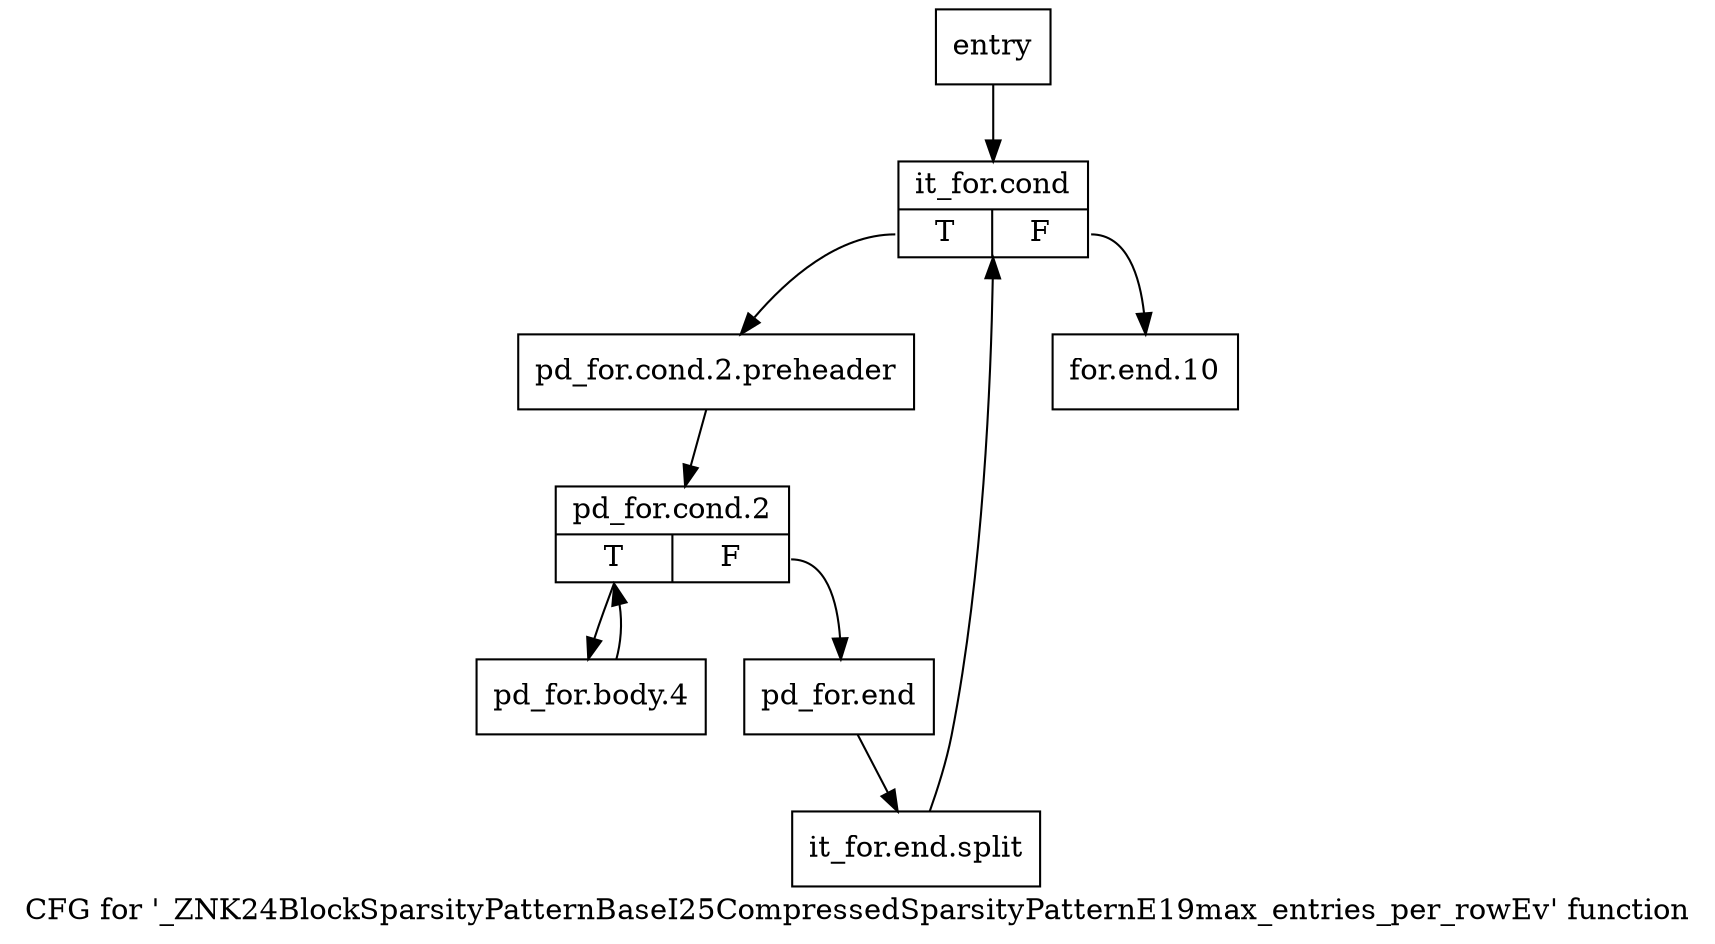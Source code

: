 digraph "CFG for '_ZNK24BlockSparsityPatternBaseI25CompressedSparsityPatternE19max_entries_per_rowEv' function" {
	label="CFG for '_ZNK24BlockSparsityPatternBaseI25CompressedSparsityPatternE19max_entries_per_rowEv' function";

	Node0x2c05d00 [shape=record,label="{entry}"];
	Node0x2c05d00 -> Node0x2c05d50;
	Node0x2c05d50 [shape=record,label="{it_for.cond|{<s0>T|<s1>F}}"];
	Node0x2c05d50:s0 -> Node0x2c05da0;
	Node0x2c05d50:s1 -> Node0x2c05ee0;
	Node0x2c05da0 [shape=record,label="{pd_for.cond.2.preheader}"];
	Node0x2c05da0 -> Node0x2c05df0;
	Node0x2c05df0 [shape=record,label="{pd_for.cond.2|{<s0>T|<s1>F}}"];
	Node0x2c05df0:s0 -> Node0x2c05e40;
	Node0x2c05df0:s1 -> Node0x2c05e90;
	Node0x2c05e40 [shape=record,label="{pd_for.body.4}"];
	Node0x2c05e40 -> Node0x2c05df0;
	Node0x2c05e90 [shape=record,label="{pd_for.end}"];
	Node0x2c05e90 -> Node0x7e68b70;
	Node0x7e68b70 [shape=record,label="{it_for.end.split}"];
	Node0x7e68b70 -> Node0x2c05d50;
	Node0x2c05ee0 [shape=record,label="{for.end.10}"];
}

